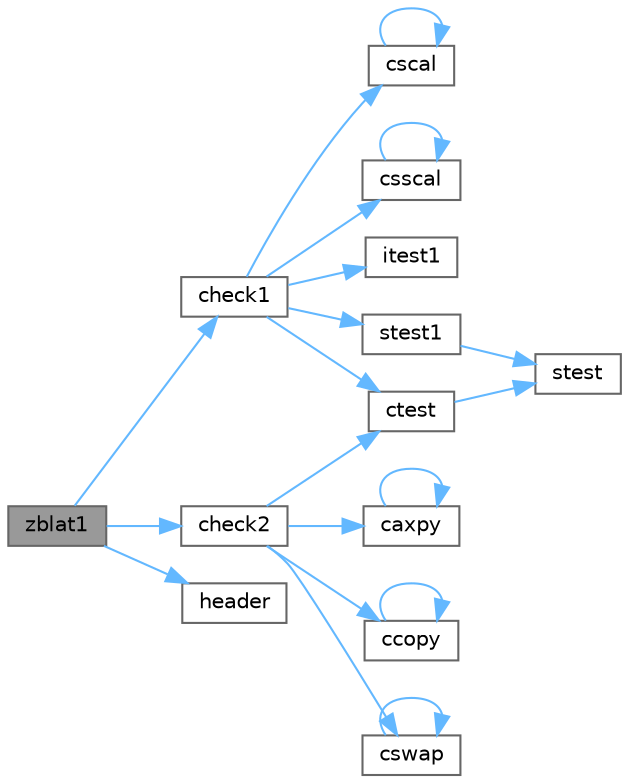 digraph "zblat1"
{
 // LATEX_PDF_SIZE
  bgcolor="transparent";
  edge [fontname=Helvetica,fontsize=10,labelfontname=Helvetica,labelfontsize=10];
  node [fontname=Helvetica,fontsize=10,shape=box,height=0.2,width=0.4];
  rankdir="LR";
  Node1 [id="Node000001",label="zblat1",height=0.2,width=0.4,color="gray40", fillcolor="grey60", style="filled", fontcolor="black",tooltip="ZBLAT1"];
  Node1 -> Node2 [id="edge20_Node000001_Node000002",color="steelblue1",style="solid",tooltip=" "];
  Node2 [id="Node000002",label="check1",height=0.2,width=0.4,color="grey40", fillcolor="white", style="filled",URL="$cblat1_8f.html#afce4451268faf95e2fdc92104ad38139",tooltip=" "];
  Node2 -> Node3 [id="edge21_Node000002_Node000003",color="steelblue1",style="solid",tooltip=" "];
  Node3 [id="Node000003",label="cscal",height=0.2,width=0.4,color="grey40", fillcolor="white", style="filled",URL="$bench_2btl_2libs_2_b_l_a_s_2blas_8h.html#ac750b9949e2c8d4dafe493aaf86002d3",tooltip=" "];
  Node3 -> Node3 [id="edge22_Node000003_Node000003",color="steelblue1",style="solid",tooltip=" "];
  Node2 -> Node4 [id="edge23_Node000002_Node000004",color="steelblue1",style="solid",tooltip=" "];
  Node4 [id="Node000004",label="csscal",height=0.2,width=0.4,color="grey40", fillcolor="white", style="filled",URL="$bench_2btl_2libs_2_b_l_a_s_2blas_8h.html#aebfd3da4498c9761b89a47d59169fbfc",tooltip=" "];
  Node4 -> Node4 [id="edge24_Node000004_Node000004",color="steelblue1",style="solid",tooltip=" "];
  Node2 -> Node5 [id="edge25_Node000002_Node000005",color="steelblue1",style="solid",tooltip=" "];
  Node5 [id="Node000005",label="ctest",height=0.2,width=0.4,color="grey40", fillcolor="white", style="filled",URL="$cblat1_8f.html#a30ed3e5ad7f9db2e542a261e1e513e8e",tooltip=" "];
  Node5 -> Node6 [id="edge26_Node000005_Node000006",color="steelblue1",style="solid",tooltip=" "];
  Node6 [id="Node000006",label="stest",height=0.2,width=0.4,color="grey40", fillcolor="white", style="filled",URL="$cblat1_8f.html#a0d24500873ac9f27fbf72d886fb944b4",tooltip=" "];
  Node2 -> Node7 [id="edge27_Node000002_Node000007",color="steelblue1",style="solid",tooltip=" "];
  Node7 [id="Node000007",label="itest1",height=0.2,width=0.4,color="grey40", fillcolor="white", style="filled",URL="$cblat1_8f.html#a3faa801549d4d3951a6ef5ca8144fbe8",tooltip=" "];
  Node2 -> Node8 [id="edge28_Node000002_Node000008",color="steelblue1",style="solid",tooltip=" "];
  Node8 [id="Node000008",label="stest1",height=0.2,width=0.4,color="grey40", fillcolor="white", style="filled",URL="$cblat1_8f.html#a324cc85d7f073ae25255b35e6a08c35d",tooltip=" "];
  Node8 -> Node6 [id="edge29_Node000008_Node000006",color="steelblue1",style="solid",tooltip=" "];
  Node1 -> Node9 [id="edge30_Node000001_Node000009",color="steelblue1",style="solid",tooltip=" "];
  Node9 [id="Node000009",label="check2",height=0.2,width=0.4,color="grey40", fillcolor="white", style="filled",URL="$cblat1_8f.html#aa35c0ce8f8c64c2a2f1762bf0546173b",tooltip=" "];
  Node9 -> Node10 [id="edge31_Node000009_Node000010",color="steelblue1",style="solid",tooltip=" "];
  Node10 [id="Node000010",label="caxpy",height=0.2,width=0.4,color="grey40", fillcolor="white", style="filled",URL="$bench_2btl_2libs_2_b_l_a_s_2blas_8h.html#ab018d657758ac208c83ddcaf24a6ee6d",tooltip=" "];
  Node10 -> Node10 [id="edge32_Node000010_Node000010",color="steelblue1",style="solid",tooltip=" "];
  Node9 -> Node11 [id="edge33_Node000009_Node000011",color="steelblue1",style="solid",tooltip=" "];
  Node11 [id="Node000011",label="ccopy",height=0.2,width=0.4,color="grey40", fillcolor="white", style="filled",URL="$bench_2btl_2libs_2_b_l_a_s_2blas_8h.html#a1e8254607ffcc878ed1a97c01a9c5907",tooltip=" "];
  Node11 -> Node11 [id="edge34_Node000011_Node000011",color="steelblue1",style="solid",tooltip=" "];
  Node9 -> Node12 [id="edge35_Node000009_Node000012",color="steelblue1",style="solid",tooltip=" "];
  Node12 [id="Node000012",label="cswap",height=0.2,width=0.4,color="grey40", fillcolor="white", style="filled",URL="$bench_2btl_2libs_2_b_l_a_s_2blas_8h.html#a551bd70eb0fc3764d895019d5074c957",tooltip=" "];
  Node12 -> Node12 [id="edge36_Node000012_Node000012",color="steelblue1",style="solid",tooltip=" "];
  Node9 -> Node5 [id="edge37_Node000009_Node000005",color="steelblue1",style="solid",tooltip=" "];
  Node1 -> Node13 [id="edge38_Node000001_Node000013",color="steelblue1",style="solid",tooltip=" "];
  Node13 [id="Node000013",label="header",height=0.2,width=0.4,color="grey40", fillcolor="white", style="filled",URL="$cblat1_8f.html#a410931b600854e6dd3e253731606117e",tooltip=" "];
}
